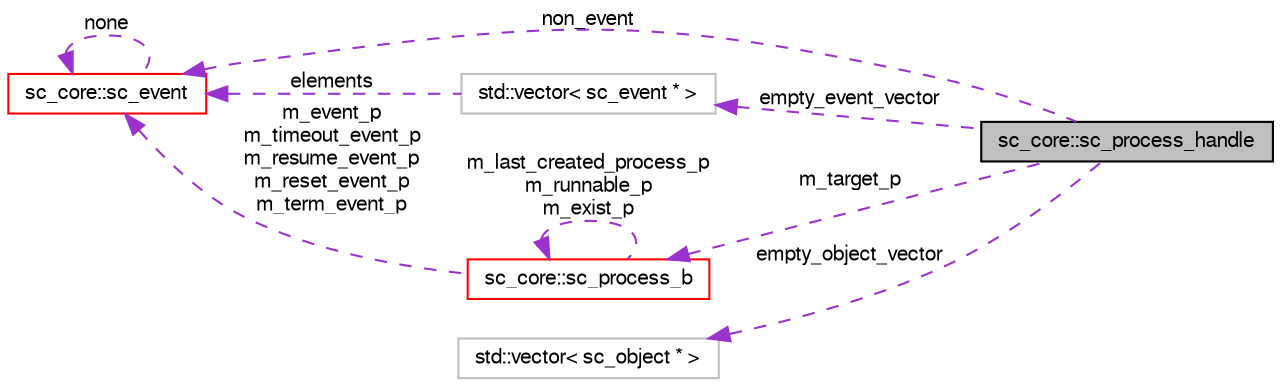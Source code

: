 digraph G
{
  edge [fontname="FreeSans",fontsize="10",labelfontname="FreeSans",labelfontsize="10"];
  node [fontname="FreeSans",fontsize="10",shape=record];
  rankdir=LR;
  Node1 [label="sc_core::sc_process_handle",height=0.2,width=0.4,color="black", fillcolor="grey75", style="filled" fontcolor="black"];
  Node2 -> Node1 [dir=back,color="darkorchid3",fontsize="10",style="dashed",label="non_event",fontname="FreeSans"];
  Node2 [label="sc_core::sc_event",height=0.2,width=0.4,color="red", fillcolor="white", style="filled",URL="$a00048.html"];
  Node2 -> Node2 [dir=back,color="darkorchid3",fontsize="10",style="dashed",label="none",fontname="FreeSans"];
  Node3 -> Node1 [dir=back,color="darkorchid3",fontsize="10",style="dashed",label="empty_event_vector",fontname="FreeSans"];
  Node3 [label="std::vector\< sc_event * \>",height=0.2,width=0.4,color="grey75", fillcolor="white", style="filled"];
  Node2 -> Node3 [dir=back,color="darkorchid3",fontsize="10",style="dashed",label="elements",fontname="FreeSans"];
  Node4 -> Node1 [dir=back,color="darkorchid3",fontsize="10",style="dashed",label="empty_object_vector",fontname="FreeSans"];
  Node4 [label="std::vector\< sc_object * \>",height=0.2,width=0.4,color="grey75", fillcolor="white", style="filled"];
  Node5 -> Node1 [dir=back,color="darkorchid3",fontsize="10",style="dashed",label="m_target_p",fontname="FreeSans"];
  Node5 [label="sc_core::sc_process_b",height=0.2,width=0.4,color="red", fillcolor="white", style="filled",URL="$a00158.html"];
  Node2 -> Node5 [dir=back,color="darkorchid3",fontsize="10",style="dashed",label="m_event_p\nm_timeout_event_p\nm_resume_event_p\nm_reset_event_p\nm_term_event_p",fontname="FreeSans"];
  Node5 -> Node5 [dir=back,color="darkorchid3",fontsize="10",style="dashed",label="m_last_created_process_p\nm_runnable_p\nm_exist_p",fontname="FreeSans"];
}
